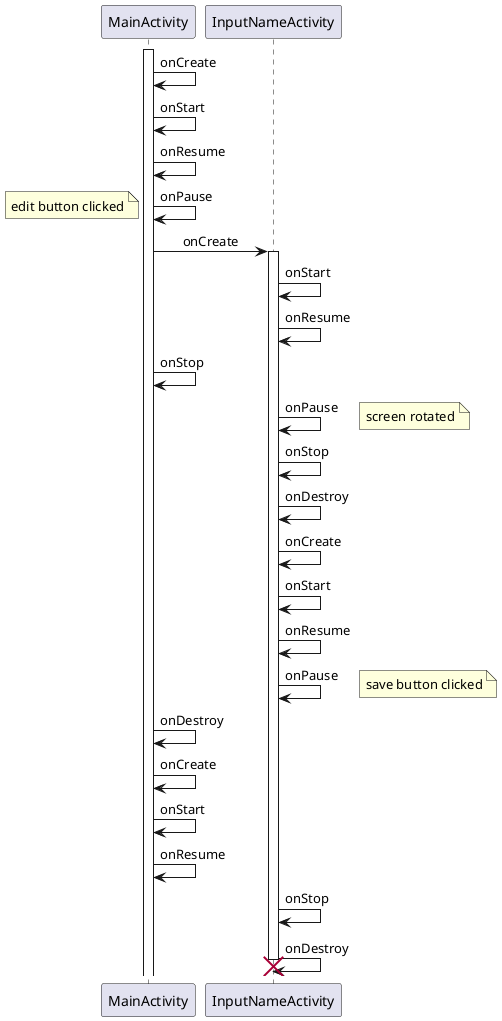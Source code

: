 @startuml
skinparam sequenceMessageAlign center

participant "MainActivity" as Main
participant "InputNameActivity" as Input

activate Main
Main -> Main: onCreate
Main -> Main: onStart
Main -> Main: onResume
Main -> Main: onPause
note bottom: edit button clicked
Main -> Input: onCreate
activate Input
Input -> Input: onStart
Input -> Input: onResume
Main -> Main: onStop
Input -> Input: onPause
note right: screen rotated
Input -> Input: onStop
Input -> Input: onDestroy
Input -> Input: onCreate
Input -> Input: onStart
Input -> Input: onResume
Input -> Input: onPause
note right: save button clicked
Main -> Main: onDestroy
Main -> Main: onCreate
Main -> Main: onStart
Main -> Main: onResume
Input -> Input: onStop
Input -> Input !! : onDestroy
deactivate Input
@enduml

